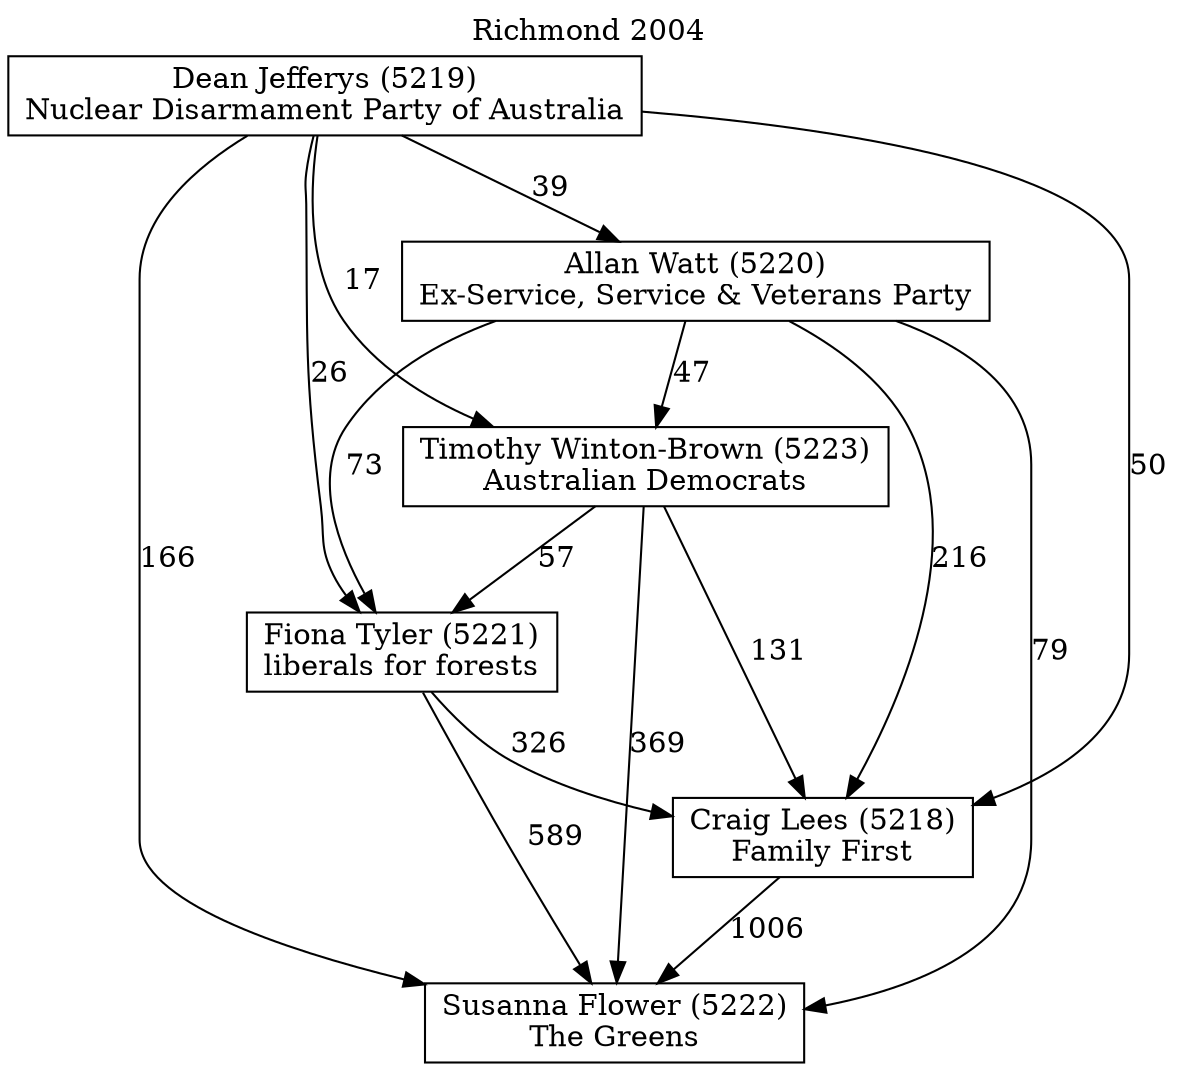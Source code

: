 // House preference flow
digraph "Susanna Flower (5222)_Richmond_2004" {
	graph [label="Richmond 2004" labelloc=t mclimit=10]
	node [shape=box]
	"Susanna Flower (5222)" [label="Susanna Flower (5222)
The Greens"]
	"Craig Lees (5218)" [label="Craig Lees (5218)
Family First"]
	"Fiona Tyler (5221)" [label="Fiona Tyler (5221)
liberals for forests"]
	"Timothy Winton-Brown (5223)" [label="Timothy Winton-Brown (5223)
Australian Democrats"]
	"Allan Watt (5220)" [label="Allan Watt (5220)
Ex-Service, Service & Veterans Party"]
	"Dean Jefferys (5219)" [label="Dean Jefferys (5219)
Nuclear Disarmament Party of Australia"]
	"Susanna Flower (5222)" [label="Susanna Flower (5222)
The Greens"]
	"Fiona Tyler (5221)" [label="Fiona Tyler (5221)
liberals for forests"]
	"Timothy Winton-Brown (5223)" [label="Timothy Winton-Brown (5223)
Australian Democrats"]
	"Allan Watt (5220)" [label="Allan Watt (5220)
Ex-Service, Service & Veterans Party"]
	"Dean Jefferys (5219)" [label="Dean Jefferys (5219)
Nuclear Disarmament Party of Australia"]
	"Susanna Flower (5222)" [label="Susanna Flower (5222)
The Greens"]
	"Timothy Winton-Brown (5223)" [label="Timothy Winton-Brown (5223)
Australian Democrats"]
	"Allan Watt (5220)" [label="Allan Watt (5220)
Ex-Service, Service & Veterans Party"]
	"Dean Jefferys (5219)" [label="Dean Jefferys (5219)
Nuclear Disarmament Party of Australia"]
	"Susanna Flower (5222)" [label="Susanna Flower (5222)
The Greens"]
	"Allan Watt (5220)" [label="Allan Watt (5220)
Ex-Service, Service & Veterans Party"]
	"Dean Jefferys (5219)" [label="Dean Jefferys (5219)
Nuclear Disarmament Party of Australia"]
	"Susanna Flower (5222)" [label="Susanna Flower (5222)
The Greens"]
	"Dean Jefferys (5219)" [label="Dean Jefferys (5219)
Nuclear Disarmament Party of Australia"]
	"Dean Jefferys (5219)" [label="Dean Jefferys (5219)
Nuclear Disarmament Party of Australia"]
	"Allan Watt (5220)" [label="Allan Watt (5220)
Ex-Service, Service & Veterans Party"]
	"Dean Jefferys (5219)" [label="Dean Jefferys (5219)
Nuclear Disarmament Party of Australia"]
	"Dean Jefferys (5219)" [label="Dean Jefferys (5219)
Nuclear Disarmament Party of Australia"]
	"Timothy Winton-Brown (5223)" [label="Timothy Winton-Brown (5223)
Australian Democrats"]
	"Allan Watt (5220)" [label="Allan Watt (5220)
Ex-Service, Service & Veterans Party"]
	"Dean Jefferys (5219)" [label="Dean Jefferys (5219)
Nuclear Disarmament Party of Australia"]
	"Timothy Winton-Brown (5223)" [label="Timothy Winton-Brown (5223)
Australian Democrats"]
	"Dean Jefferys (5219)" [label="Dean Jefferys (5219)
Nuclear Disarmament Party of Australia"]
	"Dean Jefferys (5219)" [label="Dean Jefferys (5219)
Nuclear Disarmament Party of Australia"]
	"Allan Watt (5220)" [label="Allan Watt (5220)
Ex-Service, Service & Veterans Party"]
	"Dean Jefferys (5219)" [label="Dean Jefferys (5219)
Nuclear Disarmament Party of Australia"]
	"Dean Jefferys (5219)" [label="Dean Jefferys (5219)
Nuclear Disarmament Party of Australia"]
	"Fiona Tyler (5221)" [label="Fiona Tyler (5221)
liberals for forests"]
	"Timothy Winton-Brown (5223)" [label="Timothy Winton-Brown (5223)
Australian Democrats"]
	"Allan Watt (5220)" [label="Allan Watt (5220)
Ex-Service, Service & Veterans Party"]
	"Dean Jefferys (5219)" [label="Dean Jefferys (5219)
Nuclear Disarmament Party of Australia"]
	"Fiona Tyler (5221)" [label="Fiona Tyler (5221)
liberals for forests"]
	"Allan Watt (5220)" [label="Allan Watt (5220)
Ex-Service, Service & Veterans Party"]
	"Dean Jefferys (5219)" [label="Dean Jefferys (5219)
Nuclear Disarmament Party of Australia"]
	"Fiona Tyler (5221)" [label="Fiona Tyler (5221)
liberals for forests"]
	"Dean Jefferys (5219)" [label="Dean Jefferys (5219)
Nuclear Disarmament Party of Australia"]
	"Dean Jefferys (5219)" [label="Dean Jefferys (5219)
Nuclear Disarmament Party of Australia"]
	"Allan Watt (5220)" [label="Allan Watt (5220)
Ex-Service, Service & Veterans Party"]
	"Dean Jefferys (5219)" [label="Dean Jefferys (5219)
Nuclear Disarmament Party of Australia"]
	"Dean Jefferys (5219)" [label="Dean Jefferys (5219)
Nuclear Disarmament Party of Australia"]
	"Timothy Winton-Brown (5223)" [label="Timothy Winton-Brown (5223)
Australian Democrats"]
	"Allan Watt (5220)" [label="Allan Watt (5220)
Ex-Service, Service & Veterans Party"]
	"Dean Jefferys (5219)" [label="Dean Jefferys (5219)
Nuclear Disarmament Party of Australia"]
	"Timothy Winton-Brown (5223)" [label="Timothy Winton-Brown (5223)
Australian Democrats"]
	"Dean Jefferys (5219)" [label="Dean Jefferys (5219)
Nuclear Disarmament Party of Australia"]
	"Dean Jefferys (5219)" [label="Dean Jefferys (5219)
Nuclear Disarmament Party of Australia"]
	"Allan Watt (5220)" [label="Allan Watt (5220)
Ex-Service, Service & Veterans Party"]
	"Dean Jefferys (5219)" [label="Dean Jefferys (5219)
Nuclear Disarmament Party of Australia"]
	"Dean Jefferys (5219)" [label="Dean Jefferys (5219)
Nuclear Disarmament Party of Australia"]
	"Craig Lees (5218)" [label="Craig Lees (5218)
Family First"]
	"Fiona Tyler (5221)" [label="Fiona Tyler (5221)
liberals for forests"]
	"Timothy Winton-Brown (5223)" [label="Timothy Winton-Brown (5223)
Australian Democrats"]
	"Allan Watt (5220)" [label="Allan Watt (5220)
Ex-Service, Service & Veterans Party"]
	"Dean Jefferys (5219)" [label="Dean Jefferys (5219)
Nuclear Disarmament Party of Australia"]
	"Craig Lees (5218)" [label="Craig Lees (5218)
Family First"]
	"Timothy Winton-Brown (5223)" [label="Timothy Winton-Brown (5223)
Australian Democrats"]
	"Allan Watt (5220)" [label="Allan Watt (5220)
Ex-Service, Service & Veterans Party"]
	"Dean Jefferys (5219)" [label="Dean Jefferys (5219)
Nuclear Disarmament Party of Australia"]
	"Craig Lees (5218)" [label="Craig Lees (5218)
Family First"]
	"Allan Watt (5220)" [label="Allan Watt (5220)
Ex-Service, Service & Veterans Party"]
	"Dean Jefferys (5219)" [label="Dean Jefferys (5219)
Nuclear Disarmament Party of Australia"]
	"Craig Lees (5218)" [label="Craig Lees (5218)
Family First"]
	"Dean Jefferys (5219)" [label="Dean Jefferys (5219)
Nuclear Disarmament Party of Australia"]
	"Dean Jefferys (5219)" [label="Dean Jefferys (5219)
Nuclear Disarmament Party of Australia"]
	"Allan Watt (5220)" [label="Allan Watt (5220)
Ex-Service, Service & Veterans Party"]
	"Dean Jefferys (5219)" [label="Dean Jefferys (5219)
Nuclear Disarmament Party of Australia"]
	"Dean Jefferys (5219)" [label="Dean Jefferys (5219)
Nuclear Disarmament Party of Australia"]
	"Timothy Winton-Brown (5223)" [label="Timothy Winton-Brown (5223)
Australian Democrats"]
	"Allan Watt (5220)" [label="Allan Watt (5220)
Ex-Service, Service & Veterans Party"]
	"Dean Jefferys (5219)" [label="Dean Jefferys (5219)
Nuclear Disarmament Party of Australia"]
	"Timothy Winton-Brown (5223)" [label="Timothy Winton-Brown (5223)
Australian Democrats"]
	"Dean Jefferys (5219)" [label="Dean Jefferys (5219)
Nuclear Disarmament Party of Australia"]
	"Dean Jefferys (5219)" [label="Dean Jefferys (5219)
Nuclear Disarmament Party of Australia"]
	"Allan Watt (5220)" [label="Allan Watt (5220)
Ex-Service, Service & Veterans Party"]
	"Dean Jefferys (5219)" [label="Dean Jefferys (5219)
Nuclear Disarmament Party of Australia"]
	"Dean Jefferys (5219)" [label="Dean Jefferys (5219)
Nuclear Disarmament Party of Australia"]
	"Fiona Tyler (5221)" [label="Fiona Tyler (5221)
liberals for forests"]
	"Timothy Winton-Brown (5223)" [label="Timothy Winton-Brown (5223)
Australian Democrats"]
	"Allan Watt (5220)" [label="Allan Watt (5220)
Ex-Service, Service & Veterans Party"]
	"Dean Jefferys (5219)" [label="Dean Jefferys (5219)
Nuclear Disarmament Party of Australia"]
	"Fiona Tyler (5221)" [label="Fiona Tyler (5221)
liberals for forests"]
	"Allan Watt (5220)" [label="Allan Watt (5220)
Ex-Service, Service & Veterans Party"]
	"Dean Jefferys (5219)" [label="Dean Jefferys (5219)
Nuclear Disarmament Party of Australia"]
	"Fiona Tyler (5221)" [label="Fiona Tyler (5221)
liberals for forests"]
	"Dean Jefferys (5219)" [label="Dean Jefferys (5219)
Nuclear Disarmament Party of Australia"]
	"Dean Jefferys (5219)" [label="Dean Jefferys (5219)
Nuclear Disarmament Party of Australia"]
	"Allan Watt (5220)" [label="Allan Watt (5220)
Ex-Service, Service & Veterans Party"]
	"Dean Jefferys (5219)" [label="Dean Jefferys (5219)
Nuclear Disarmament Party of Australia"]
	"Dean Jefferys (5219)" [label="Dean Jefferys (5219)
Nuclear Disarmament Party of Australia"]
	"Timothy Winton-Brown (5223)" [label="Timothy Winton-Brown (5223)
Australian Democrats"]
	"Allan Watt (5220)" [label="Allan Watt (5220)
Ex-Service, Service & Veterans Party"]
	"Dean Jefferys (5219)" [label="Dean Jefferys (5219)
Nuclear Disarmament Party of Australia"]
	"Timothy Winton-Brown (5223)" [label="Timothy Winton-Brown (5223)
Australian Democrats"]
	"Dean Jefferys (5219)" [label="Dean Jefferys (5219)
Nuclear Disarmament Party of Australia"]
	"Dean Jefferys (5219)" [label="Dean Jefferys (5219)
Nuclear Disarmament Party of Australia"]
	"Allan Watt (5220)" [label="Allan Watt (5220)
Ex-Service, Service & Veterans Party"]
	"Dean Jefferys (5219)" [label="Dean Jefferys (5219)
Nuclear Disarmament Party of Australia"]
	"Dean Jefferys (5219)" [label="Dean Jefferys (5219)
Nuclear Disarmament Party of Australia"]
	"Craig Lees (5218)" -> "Susanna Flower (5222)" [label=1006]
	"Fiona Tyler (5221)" -> "Craig Lees (5218)" [label=326]
	"Timothy Winton-Brown (5223)" -> "Fiona Tyler (5221)" [label=57]
	"Allan Watt (5220)" -> "Timothy Winton-Brown (5223)" [label=47]
	"Dean Jefferys (5219)" -> "Allan Watt (5220)" [label=39]
	"Fiona Tyler (5221)" -> "Susanna Flower (5222)" [label=589]
	"Timothy Winton-Brown (5223)" -> "Susanna Flower (5222)" [label=369]
	"Allan Watt (5220)" -> "Susanna Flower (5222)" [label=79]
	"Dean Jefferys (5219)" -> "Susanna Flower (5222)" [label=166]
	"Dean Jefferys (5219)" -> "Timothy Winton-Brown (5223)" [label=17]
	"Allan Watt (5220)" -> "Fiona Tyler (5221)" [label=73]
	"Dean Jefferys (5219)" -> "Fiona Tyler (5221)" [label=26]
	"Timothy Winton-Brown (5223)" -> "Craig Lees (5218)" [label=131]
	"Allan Watt (5220)" -> "Craig Lees (5218)" [label=216]
	"Dean Jefferys (5219)" -> "Craig Lees (5218)" [label=50]
}
